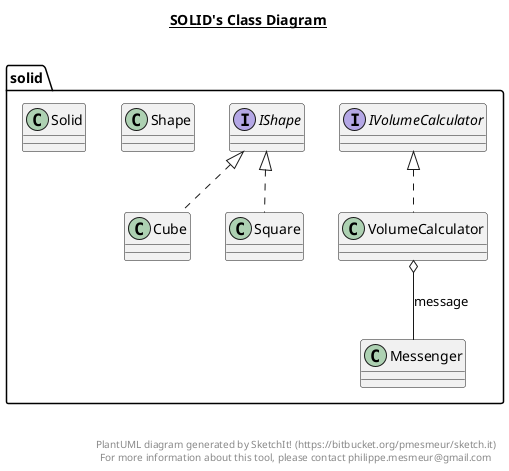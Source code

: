 @startuml

title __SOLID's Class Diagram__\n

  namespace solid {
    class solid.Cube {
    }
  }
  

  namespace solid {
    interface solid.IShape {
    }
  }
  

  namespace solid {
    interface solid.IVolumeCalculator {
    }
  }
  

  namespace solid {
    class solid.Messenger {
    }
  }
  

  namespace solid {
    class solid.Shape {
    }
  }
  

  namespace solid {
    class solid.Solid {
    }
  }
  

  namespace solid {
    class solid.Square {
    }
  }
  

  namespace solid {
    class solid.VolumeCalculator {
    }
  }
  

  solid.Cube .up.|> solid.IShape
  solid.Square .up.|> solid.IShape
  solid.VolumeCalculator .up.|> solid.IVolumeCalculator
  solid.VolumeCalculator o-- solid.Messenger : message


right footer


PlantUML diagram generated by SketchIt! (https://bitbucket.org/pmesmeur/sketch.it)
For more information about this tool, please contact philippe.mesmeur@gmail.com
endfooter

@enduml
